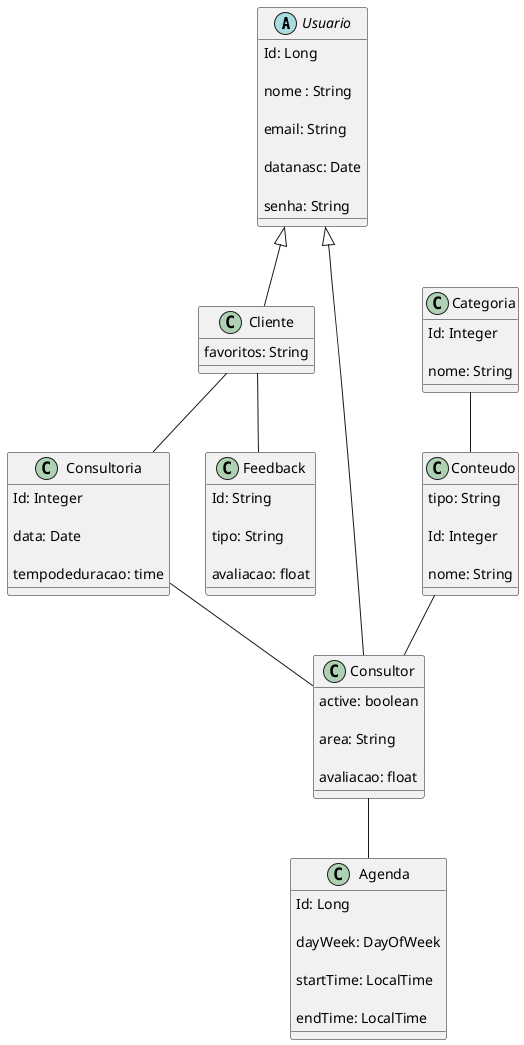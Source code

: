 @startuml

abstract class Usuario {

    Id: Long

    nome : String

    email: String

    datanasc: Date

    senha: String

 

}  

 

class Consultor {

    active: boolean

    area: String

    avaliacao: float    

}

 

class Cliente {

    favoritos: String

}

 

 

'private or health insurance

class Consultoria{

    Id: Integer

    data: Date

    tempodeduracao: time

}

 

 

class Agenda {

    Id: Long

    dayWeek: DayOfWeek

    startTime: LocalTime

    endTime: LocalTime

   

}

 

Class Categoria{

    Id: Integer

    nome: String

}

 

Class Conteudo{

  tipo: String

  Id: Integer

  nome: String  

}

Class Feedback{

    Id: String

    tipo: String

    avaliacao: float

}

 

 

Categoria -- Conteudo

Conteudo -- Consultor

Consultor --|> Usuario

Usuario <|-- Cliente

Cliente --Feedback

Cliente -- Consultoria

Consultoria -- Consultor

Consultor -- Agenda

@enduml

 